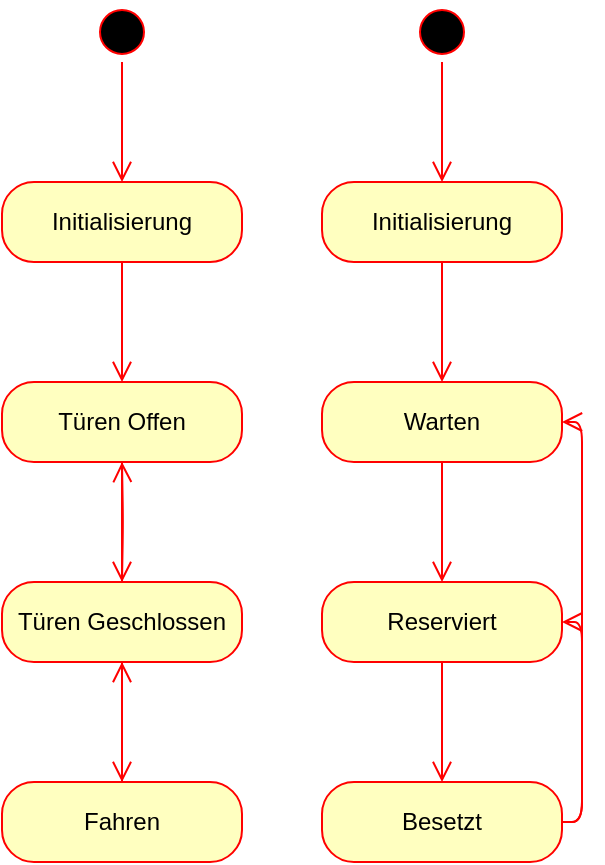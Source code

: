 <mxfile version="12.3.8" type="device" pages="1"><diagram name="Page-1" id="58cdce13-f638-feb5-8d6f-7d28b1aa9fa0"><mxGraphModel dx="782" dy="469" grid="1" gridSize="10" guides="1" tooltips="1" connect="1" arrows="1" fold="1" page="1" pageScale="1" pageWidth="1100" pageHeight="850" background="#ffffff" math="0" shadow="0"><root><mxCell id="0"/><mxCell id="1" parent="0"/><mxCell id="NWnKajCGHmAOnB6f8abz-1" value="" style="ellipse;html=1;shape=startState;fillColor=#000000;strokeColor=#ff0000;" vertex="1" parent="1"><mxGeometry x="450" width="30" height="30" as="geometry"/></mxCell><mxCell id="NWnKajCGHmAOnB6f8abz-2" value="" style="edgeStyle=orthogonalEdgeStyle;html=1;verticalAlign=bottom;endArrow=open;endSize=8;strokeColor=#ff0000;" edge="1" source="NWnKajCGHmAOnB6f8abz-1" parent="1"><mxGeometry relative="1" as="geometry"><mxPoint x="465" y="90" as="targetPoint"/></mxGeometry></mxCell><mxCell id="NWnKajCGHmAOnB6f8abz-3" value="Initialisierung" style="rounded=1;whiteSpace=wrap;html=1;arcSize=40;fontColor=#000000;fillColor=#ffffc0;strokeColor=#ff0000;" vertex="1" parent="1"><mxGeometry x="405" y="90" width="120" height="40" as="geometry"/></mxCell><mxCell id="NWnKajCGHmAOnB6f8abz-4" value="" style="edgeStyle=orthogonalEdgeStyle;html=1;verticalAlign=bottom;endArrow=open;endSize=8;strokeColor=#ff0000;" edge="1" source="NWnKajCGHmAOnB6f8abz-3" parent="1"><mxGeometry relative="1" as="geometry"><mxPoint x="465" y="190" as="targetPoint"/></mxGeometry></mxCell><mxCell id="NWnKajCGHmAOnB6f8abz-5" value="Warten" style="rounded=1;whiteSpace=wrap;html=1;arcSize=40;fontColor=#000000;fillColor=#ffffc0;strokeColor=#ff0000;" vertex="1" parent="1"><mxGeometry x="405" y="190" width="120" height="40" as="geometry"/></mxCell><mxCell id="NWnKajCGHmAOnB6f8abz-6" value="" style="edgeStyle=orthogonalEdgeStyle;html=1;verticalAlign=bottom;endArrow=open;endSize=8;strokeColor=#ff0000;" edge="1" source="NWnKajCGHmAOnB6f8abz-5" parent="1"><mxGeometry relative="1" as="geometry"><mxPoint x="465" y="290" as="targetPoint"/></mxGeometry></mxCell><mxCell id="NWnKajCGHmAOnB6f8abz-7" value="Reserviert" style="rounded=1;whiteSpace=wrap;html=1;arcSize=40;fontColor=#000000;fillColor=#ffffc0;strokeColor=#ff0000;" vertex="1" parent="1"><mxGeometry x="405" y="290" width="120" height="40" as="geometry"/></mxCell><mxCell id="NWnKajCGHmAOnB6f8abz-8" value="" style="edgeStyle=orthogonalEdgeStyle;html=1;verticalAlign=bottom;endArrow=open;endSize=8;strokeColor=#ff0000;" edge="1" source="NWnKajCGHmAOnB6f8abz-7" parent="1"><mxGeometry relative="1" as="geometry"><mxPoint x="465" y="390" as="targetPoint"/></mxGeometry></mxCell><mxCell id="NWnKajCGHmAOnB6f8abz-9" value="Besetzt" style="rounded=1;whiteSpace=wrap;html=1;arcSize=40;fontColor=#000000;fillColor=#ffffc0;strokeColor=#ff0000;" vertex="1" parent="1"><mxGeometry x="405" y="390" width="120" height="40" as="geometry"/></mxCell><mxCell id="NWnKajCGHmAOnB6f8abz-10" value="" style="edgeStyle=orthogonalEdgeStyle;html=1;verticalAlign=bottom;endArrow=open;endSize=8;strokeColor=#ff0000;entryX=1;entryY=0.5;entryDx=0;entryDy=0;exitX=1;exitY=0.5;exitDx=0;exitDy=0;" edge="1" source="NWnKajCGHmAOnB6f8abz-9" parent="1" target="NWnKajCGHmAOnB6f8abz-7"><mxGeometry relative="1" as="geometry"><mxPoint x="560" y="320" as="targetPoint"/></mxGeometry></mxCell><mxCell id="NWnKajCGHmAOnB6f8abz-11" value="" style="edgeStyle=orthogonalEdgeStyle;html=1;verticalAlign=bottom;endArrow=open;endSize=8;strokeColor=#ff0000;entryX=1;entryY=0.5;entryDx=0;entryDy=0;exitX=1;exitY=0.5;exitDx=0;exitDy=0;" edge="1" parent="1" source="NWnKajCGHmAOnB6f8abz-9" target="NWnKajCGHmAOnB6f8abz-5"><mxGeometry relative="1" as="geometry"><mxPoint x="535" y="320" as="targetPoint"/><mxPoint x="535" y="420" as="sourcePoint"/><Array as="points"><mxPoint x="535" y="410"/><mxPoint x="535" y="210"/></Array></mxGeometry></mxCell><mxCell id="NWnKajCGHmAOnB6f8abz-12" value="" style="ellipse;html=1;shape=startState;fillColor=#000000;strokeColor=#ff0000;" vertex="1" parent="1"><mxGeometry x="290" width="30" height="30" as="geometry"/></mxCell><mxCell id="NWnKajCGHmAOnB6f8abz-13" value="" style="edgeStyle=orthogonalEdgeStyle;html=1;verticalAlign=bottom;endArrow=open;endSize=8;strokeColor=#ff0000;" edge="1" source="NWnKajCGHmAOnB6f8abz-12" parent="1"><mxGeometry relative="1" as="geometry"><mxPoint x="305" y="90" as="targetPoint"/></mxGeometry></mxCell><mxCell id="NWnKajCGHmAOnB6f8abz-14" value="Initialisierung" style="rounded=1;whiteSpace=wrap;html=1;arcSize=40;fontColor=#000000;fillColor=#ffffc0;strokeColor=#ff0000;" vertex="1" parent="1"><mxGeometry x="245" y="90" width="120" height="40" as="geometry"/></mxCell><mxCell id="NWnKajCGHmAOnB6f8abz-15" value="" style="edgeStyle=orthogonalEdgeStyle;html=1;verticalAlign=bottom;endArrow=open;endSize=8;strokeColor=#ff0000;" edge="1" source="NWnKajCGHmAOnB6f8abz-14" parent="1"><mxGeometry relative="1" as="geometry"><mxPoint x="305" y="190" as="targetPoint"/></mxGeometry></mxCell><mxCell id="NWnKajCGHmAOnB6f8abz-16" value="Türen Offen" style="rounded=1;whiteSpace=wrap;html=1;arcSize=40;fontColor=#000000;fillColor=#ffffc0;strokeColor=#ff0000;" vertex="1" parent="1"><mxGeometry x="245" y="190" width="120" height="40" as="geometry"/></mxCell><mxCell id="NWnKajCGHmAOnB6f8abz-17" value="" style="edgeStyle=orthogonalEdgeStyle;html=1;verticalAlign=bottom;endArrow=open;endSize=8;strokeColor=#ff0000;" edge="1" source="NWnKajCGHmAOnB6f8abz-16" parent="1"><mxGeometry relative="1" as="geometry"><mxPoint x="305" y="290" as="targetPoint"/></mxGeometry></mxCell><mxCell id="NWnKajCGHmAOnB6f8abz-18" value="Türen Geschlossen" style="rounded=1;whiteSpace=wrap;html=1;arcSize=40;fontColor=#000000;fillColor=#ffffc0;strokeColor=#ff0000;" vertex="1" parent="1"><mxGeometry x="245" y="290" width="120" height="40" as="geometry"/></mxCell><mxCell id="NWnKajCGHmAOnB6f8abz-19" value="" style="edgeStyle=orthogonalEdgeStyle;html=1;verticalAlign=bottom;endArrow=open;endSize=8;strokeColor=#ff0000;" edge="1" source="NWnKajCGHmAOnB6f8abz-18" parent="1"><mxGeometry relative="1" as="geometry"><mxPoint x="305" y="390" as="targetPoint"/></mxGeometry></mxCell><mxCell id="NWnKajCGHmAOnB6f8abz-20" value="Fahren" style="rounded=1;whiteSpace=wrap;html=1;arcSize=40;fontColor=#000000;fillColor=#ffffc0;strokeColor=#ff0000;" vertex="1" parent="1"><mxGeometry x="245" y="390" width="120" height="40" as="geometry"/></mxCell><mxCell id="NWnKajCGHmAOnB6f8abz-21" value="" style="edgeStyle=orthogonalEdgeStyle;html=1;verticalAlign=bottom;endArrow=open;endSize=8;strokeColor=#ff0000;entryX=0.5;entryY=1;entryDx=0;entryDy=0;" edge="1" source="NWnKajCGHmAOnB6f8abz-20" parent="1" target="NWnKajCGHmAOnB6f8abz-18"><mxGeometry relative="1" as="geometry"><mxPoint x="305" y="490" as="targetPoint"/></mxGeometry></mxCell><mxCell id="NWnKajCGHmAOnB6f8abz-22" value="" style="edgeStyle=orthogonalEdgeStyle;html=1;verticalAlign=bottom;endArrow=open;endSize=8;strokeColor=#ff0000;entryX=0.5;entryY=1;entryDx=0;entryDy=0;" edge="1" parent="1" target="NWnKajCGHmAOnB6f8abz-16"><mxGeometry relative="1" as="geometry"><mxPoint x="315" y="340" as="targetPoint"/><mxPoint x="305" y="290" as="sourcePoint"/></mxGeometry></mxCell></root></mxGraphModel></diagram></mxfile>